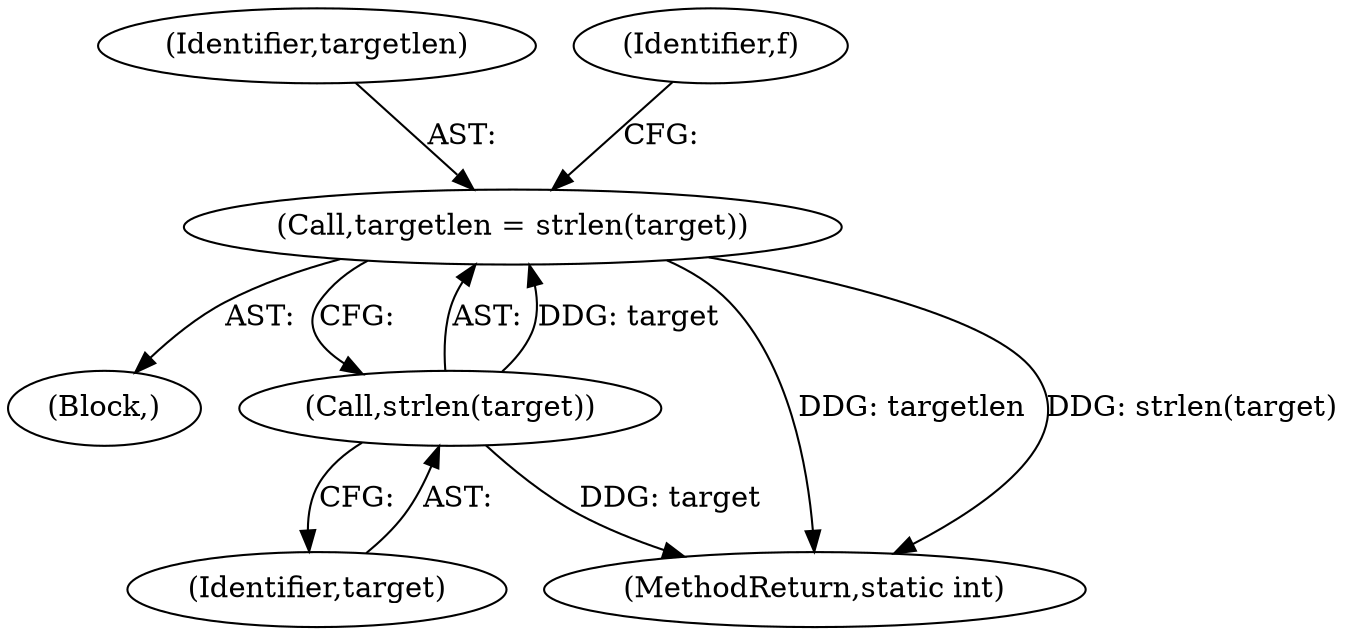digraph "0_infradead_9ed437c50d89eabae763dd422579f73fdebf288d_0@API" {
"1000449" [label="(Call,targetlen = strlen(target))"];
"1000451" [label="(Call,strlen(target))"];
"1000450" [label="(Identifier,targetlen)"];
"1000449" [label="(Call,targetlen = strlen(target))"];
"1000433" [label="(Block,)"];
"1000452" [label="(Identifier,target)"];
"1000451" [label="(Call,strlen(target))"];
"1000484" [label="(MethodReturn,static int)"];
"1000456" [label="(Identifier,f)"];
"1000449" -> "1000433"  [label="AST: "];
"1000449" -> "1000451"  [label="CFG: "];
"1000450" -> "1000449"  [label="AST: "];
"1000451" -> "1000449"  [label="AST: "];
"1000456" -> "1000449"  [label="CFG: "];
"1000449" -> "1000484"  [label="DDG: targetlen"];
"1000449" -> "1000484"  [label="DDG: strlen(target)"];
"1000451" -> "1000449"  [label="DDG: target"];
"1000451" -> "1000452"  [label="CFG: "];
"1000452" -> "1000451"  [label="AST: "];
"1000451" -> "1000484"  [label="DDG: target"];
}
